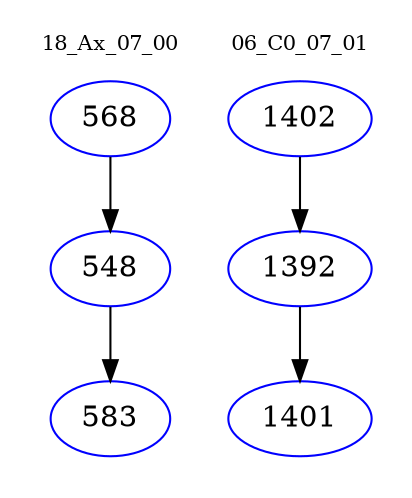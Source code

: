 digraph{
subgraph cluster_0 {
color = white
label = "18_Ax_07_00";
fontsize=10;
T0_568 [label="568", color="blue"]
T0_568 -> T0_548 [color="black"]
T0_548 [label="548", color="blue"]
T0_548 -> T0_583 [color="black"]
T0_583 [label="583", color="blue"]
}
subgraph cluster_1 {
color = white
label = "06_C0_07_01";
fontsize=10;
T1_1402 [label="1402", color="blue"]
T1_1402 -> T1_1392 [color="black"]
T1_1392 [label="1392", color="blue"]
T1_1392 -> T1_1401 [color="black"]
T1_1401 [label="1401", color="blue"]
}
}
